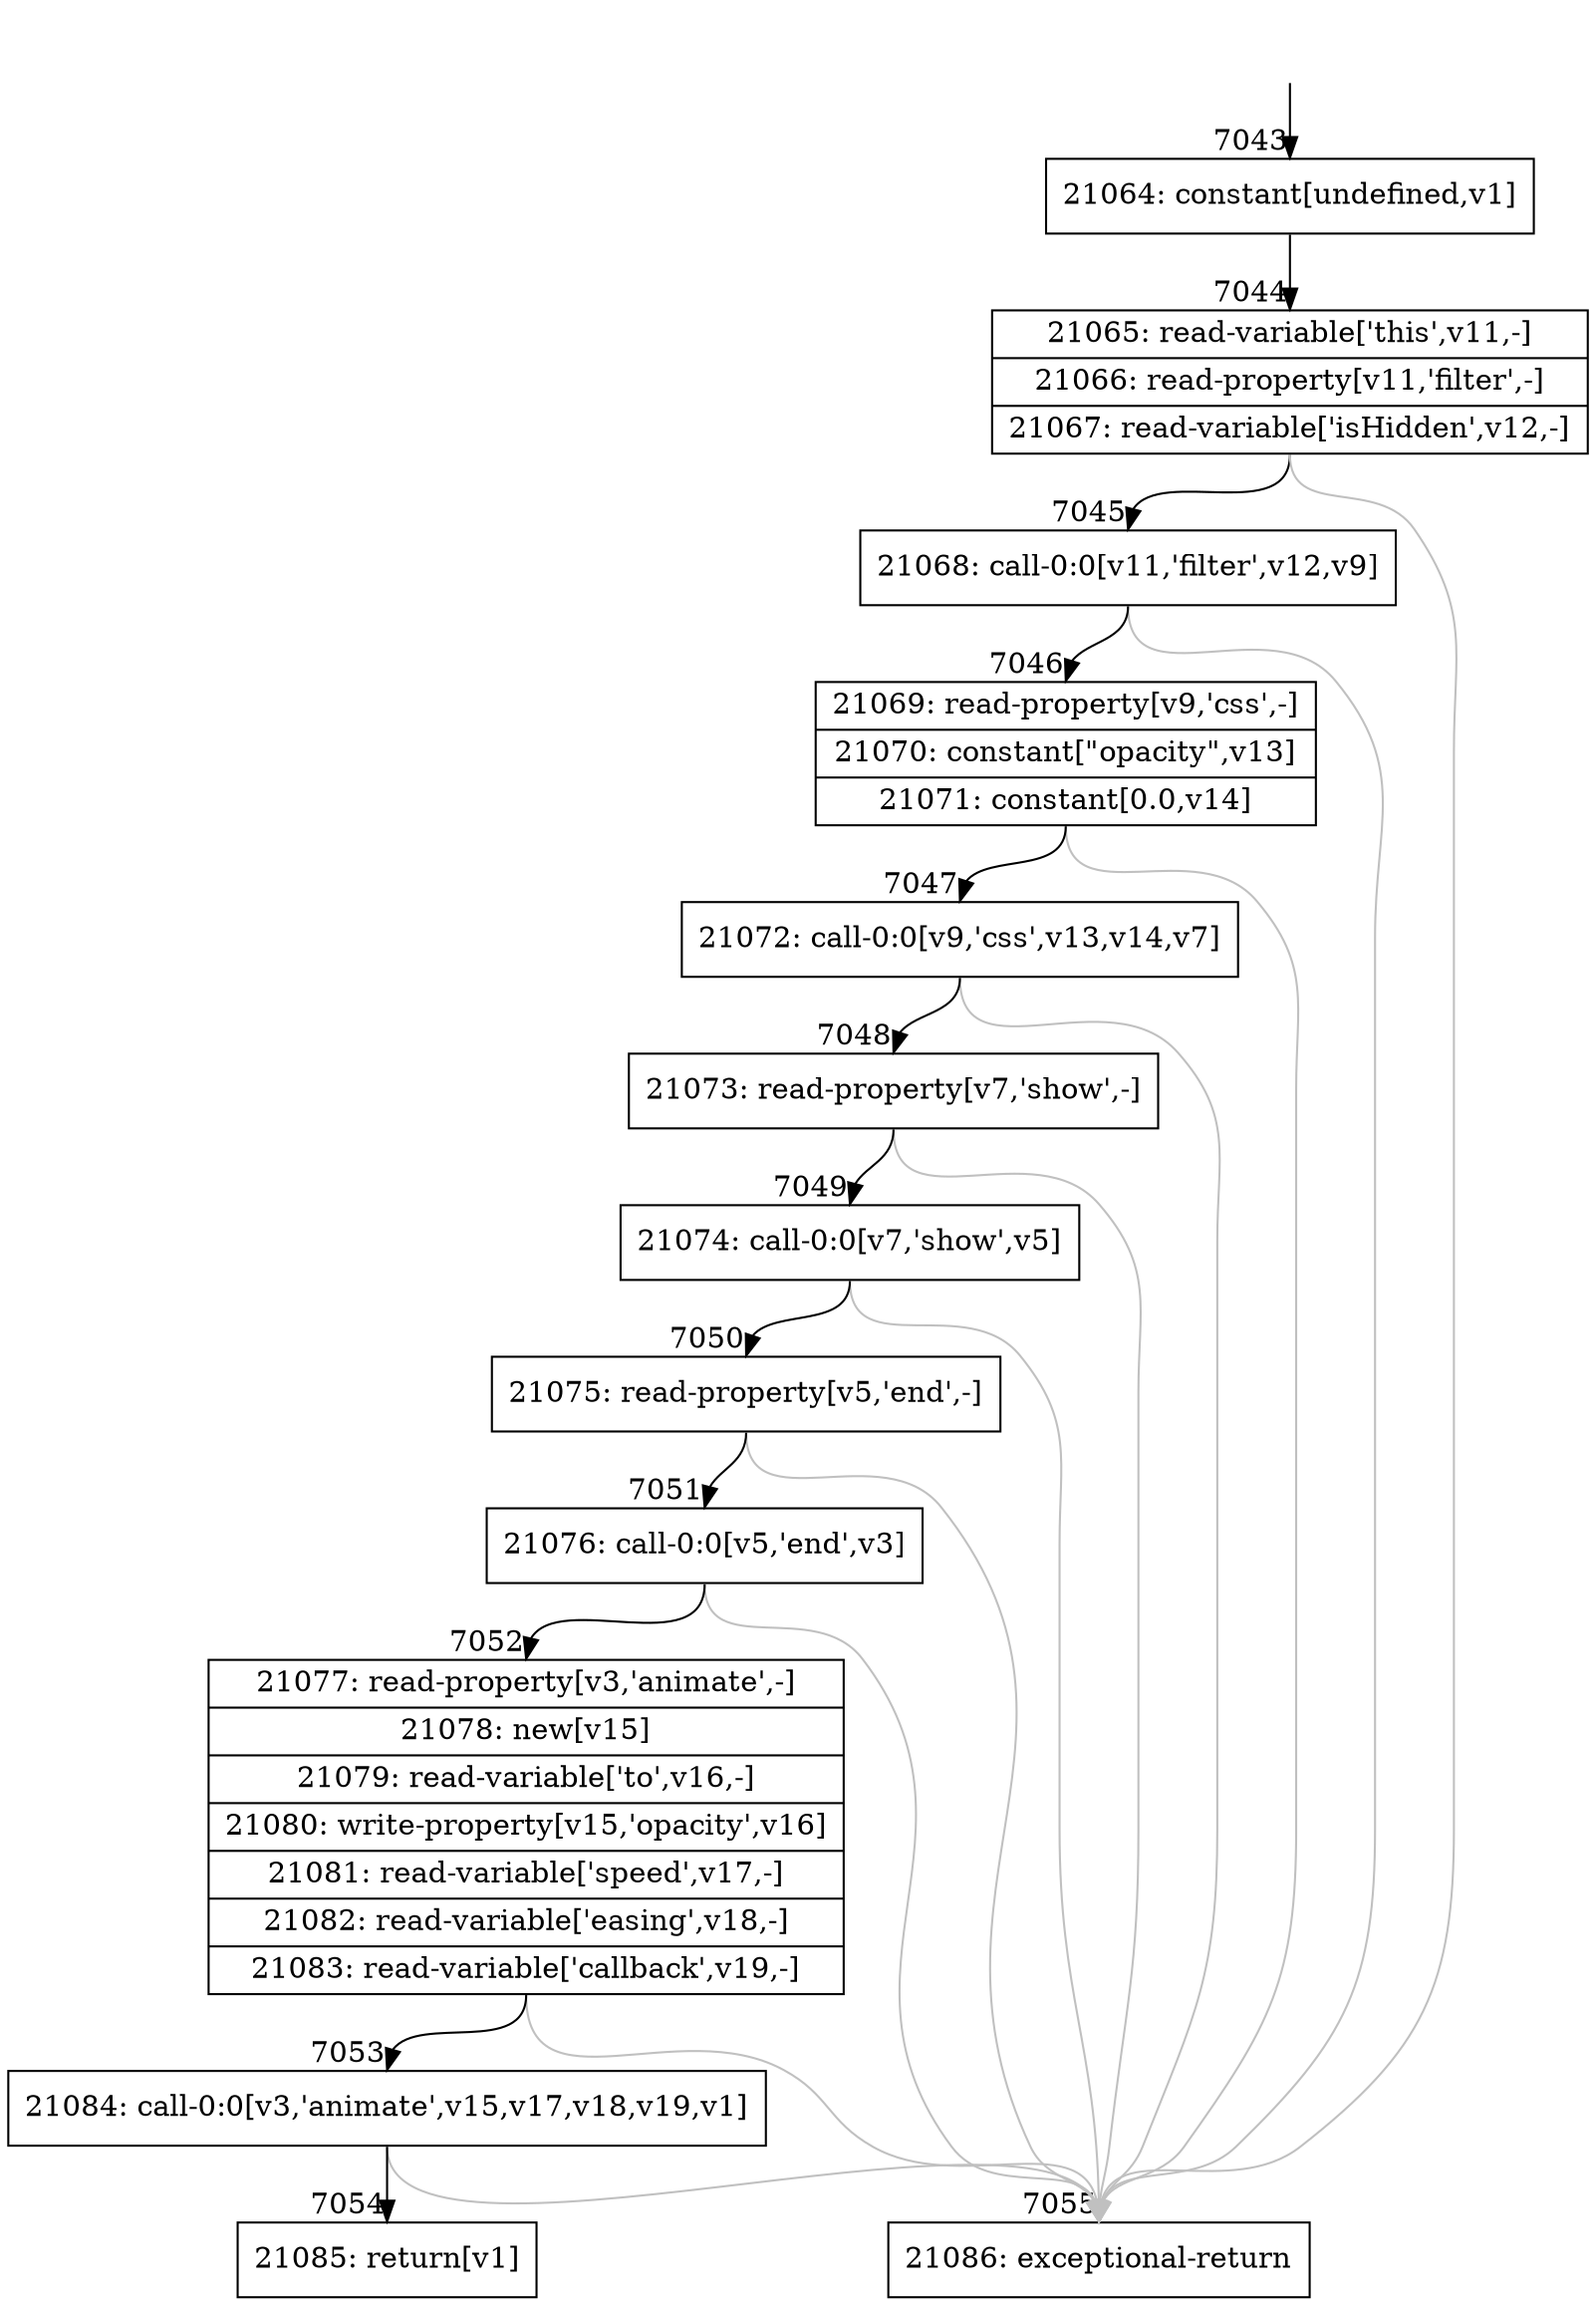 digraph {
rankdir="TD"
BB_entry430[shape=none,label=""];
BB_entry430 -> BB7043 [tailport=s, headport=n, headlabel="    7043"]
BB7043 [shape=record label="{21064: constant[undefined,v1]}" ] 
BB7043 -> BB7044 [tailport=s, headport=n, headlabel="      7044"]
BB7044 [shape=record label="{21065: read-variable['this',v11,-]|21066: read-property[v11,'filter',-]|21067: read-variable['isHidden',v12,-]}" ] 
BB7044 -> BB7045 [tailport=s, headport=n, headlabel="      7045"]
BB7044 -> BB7055 [tailport=s, headport=n, color=gray, headlabel="      7055"]
BB7045 [shape=record label="{21068: call-0:0[v11,'filter',v12,v9]}" ] 
BB7045 -> BB7046 [tailport=s, headport=n, headlabel="      7046"]
BB7045 -> BB7055 [tailport=s, headport=n, color=gray]
BB7046 [shape=record label="{21069: read-property[v9,'css',-]|21070: constant[\"opacity\",v13]|21071: constant[0.0,v14]}" ] 
BB7046 -> BB7047 [tailport=s, headport=n, headlabel="      7047"]
BB7046 -> BB7055 [tailport=s, headport=n, color=gray]
BB7047 [shape=record label="{21072: call-0:0[v9,'css',v13,v14,v7]}" ] 
BB7047 -> BB7048 [tailport=s, headport=n, headlabel="      7048"]
BB7047 -> BB7055 [tailport=s, headport=n, color=gray]
BB7048 [shape=record label="{21073: read-property[v7,'show',-]}" ] 
BB7048 -> BB7049 [tailport=s, headport=n, headlabel="      7049"]
BB7048 -> BB7055 [tailport=s, headport=n, color=gray]
BB7049 [shape=record label="{21074: call-0:0[v7,'show',v5]}" ] 
BB7049 -> BB7050 [tailport=s, headport=n, headlabel="      7050"]
BB7049 -> BB7055 [tailport=s, headport=n, color=gray]
BB7050 [shape=record label="{21075: read-property[v5,'end',-]}" ] 
BB7050 -> BB7051 [tailport=s, headport=n, headlabel="      7051"]
BB7050 -> BB7055 [tailport=s, headport=n, color=gray]
BB7051 [shape=record label="{21076: call-0:0[v5,'end',v3]}" ] 
BB7051 -> BB7052 [tailport=s, headport=n, headlabel="      7052"]
BB7051 -> BB7055 [tailport=s, headport=n, color=gray]
BB7052 [shape=record label="{21077: read-property[v3,'animate',-]|21078: new[v15]|21079: read-variable['to',v16,-]|21080: write-property[v15,'opacity',v16]|21081: read-variable['speed',v17,-]|21082: read-variable['easing',v18,-]|21083: read-variable['callback',v19,-]}" ] 
BB7052 -> BB7053 [tailport=s, headport=n, headlabel="      7053"]
BB7052 -> BB7055 [tailport=s, headport=n, color=gray]
BB7053 [shape=record label="{21084: call-0:0[v3,'animate',v15,v17,v18,v19,v1]}" ] 
BB7053 -> BB7054 [tailport=s, headport=n, headlabel="      7054"]
BB7053 -> BB7055 [tailport=s, headport=n, color=gray]
BB7054 [shape=record label="{21085: return[v1]}" ] 
BB7055 [shape=record label="{21086: exceptional-return}" ] 
}
